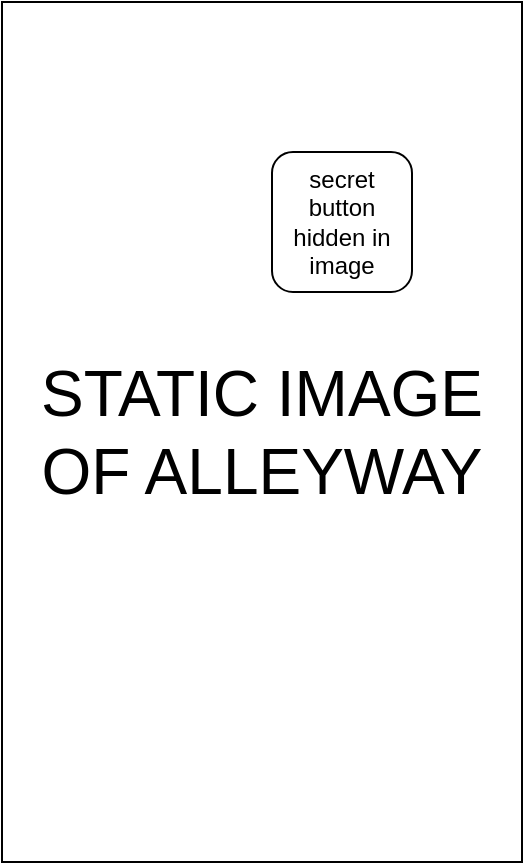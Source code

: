 <mxfile version="14.4.4" type="device"><diagram id="pj2IjT-CNF0QKdmIszwJ" name="Page-1"><mxGraphModel dx="1262" dy="1880" grid="1" gridSize="10" guides="1" tooltips="1" connect="1" arrows="1" fold="1" page="1" pageScale="1" pageWidth="850" pageHeight="1100" math="0" shadow="0"><root><mxCell id="0"/><mxCell id="1" parent="0"/><mxCell id="MTbEfmZDIQ57Brv1uptW-1" value="&lt;font style=&quot;font-size: 32px&quot;&gt;STATIC IMAGE OF ALLEYWAY&lt;br&gt;&lt;/font&gt;" style="rounded=0;whiteSpace=wrap;html=1;" parent="1" vertex="1"><mxGeometry x="295" y="335" width="260" height="430" as="geometry"/></mxCell><mxCell id="MTbEfmZDIQ57Brv1uptW-25" value="secret button hidden in image" style="rounded=1;whiteSpace=wrap;html=1;" parent="1" vertex="1"><mxGeometry x="430" y="410" width="70" height="70" as="geometry"/></mxCell></root></mxGraphModel></diagram></mxfile>